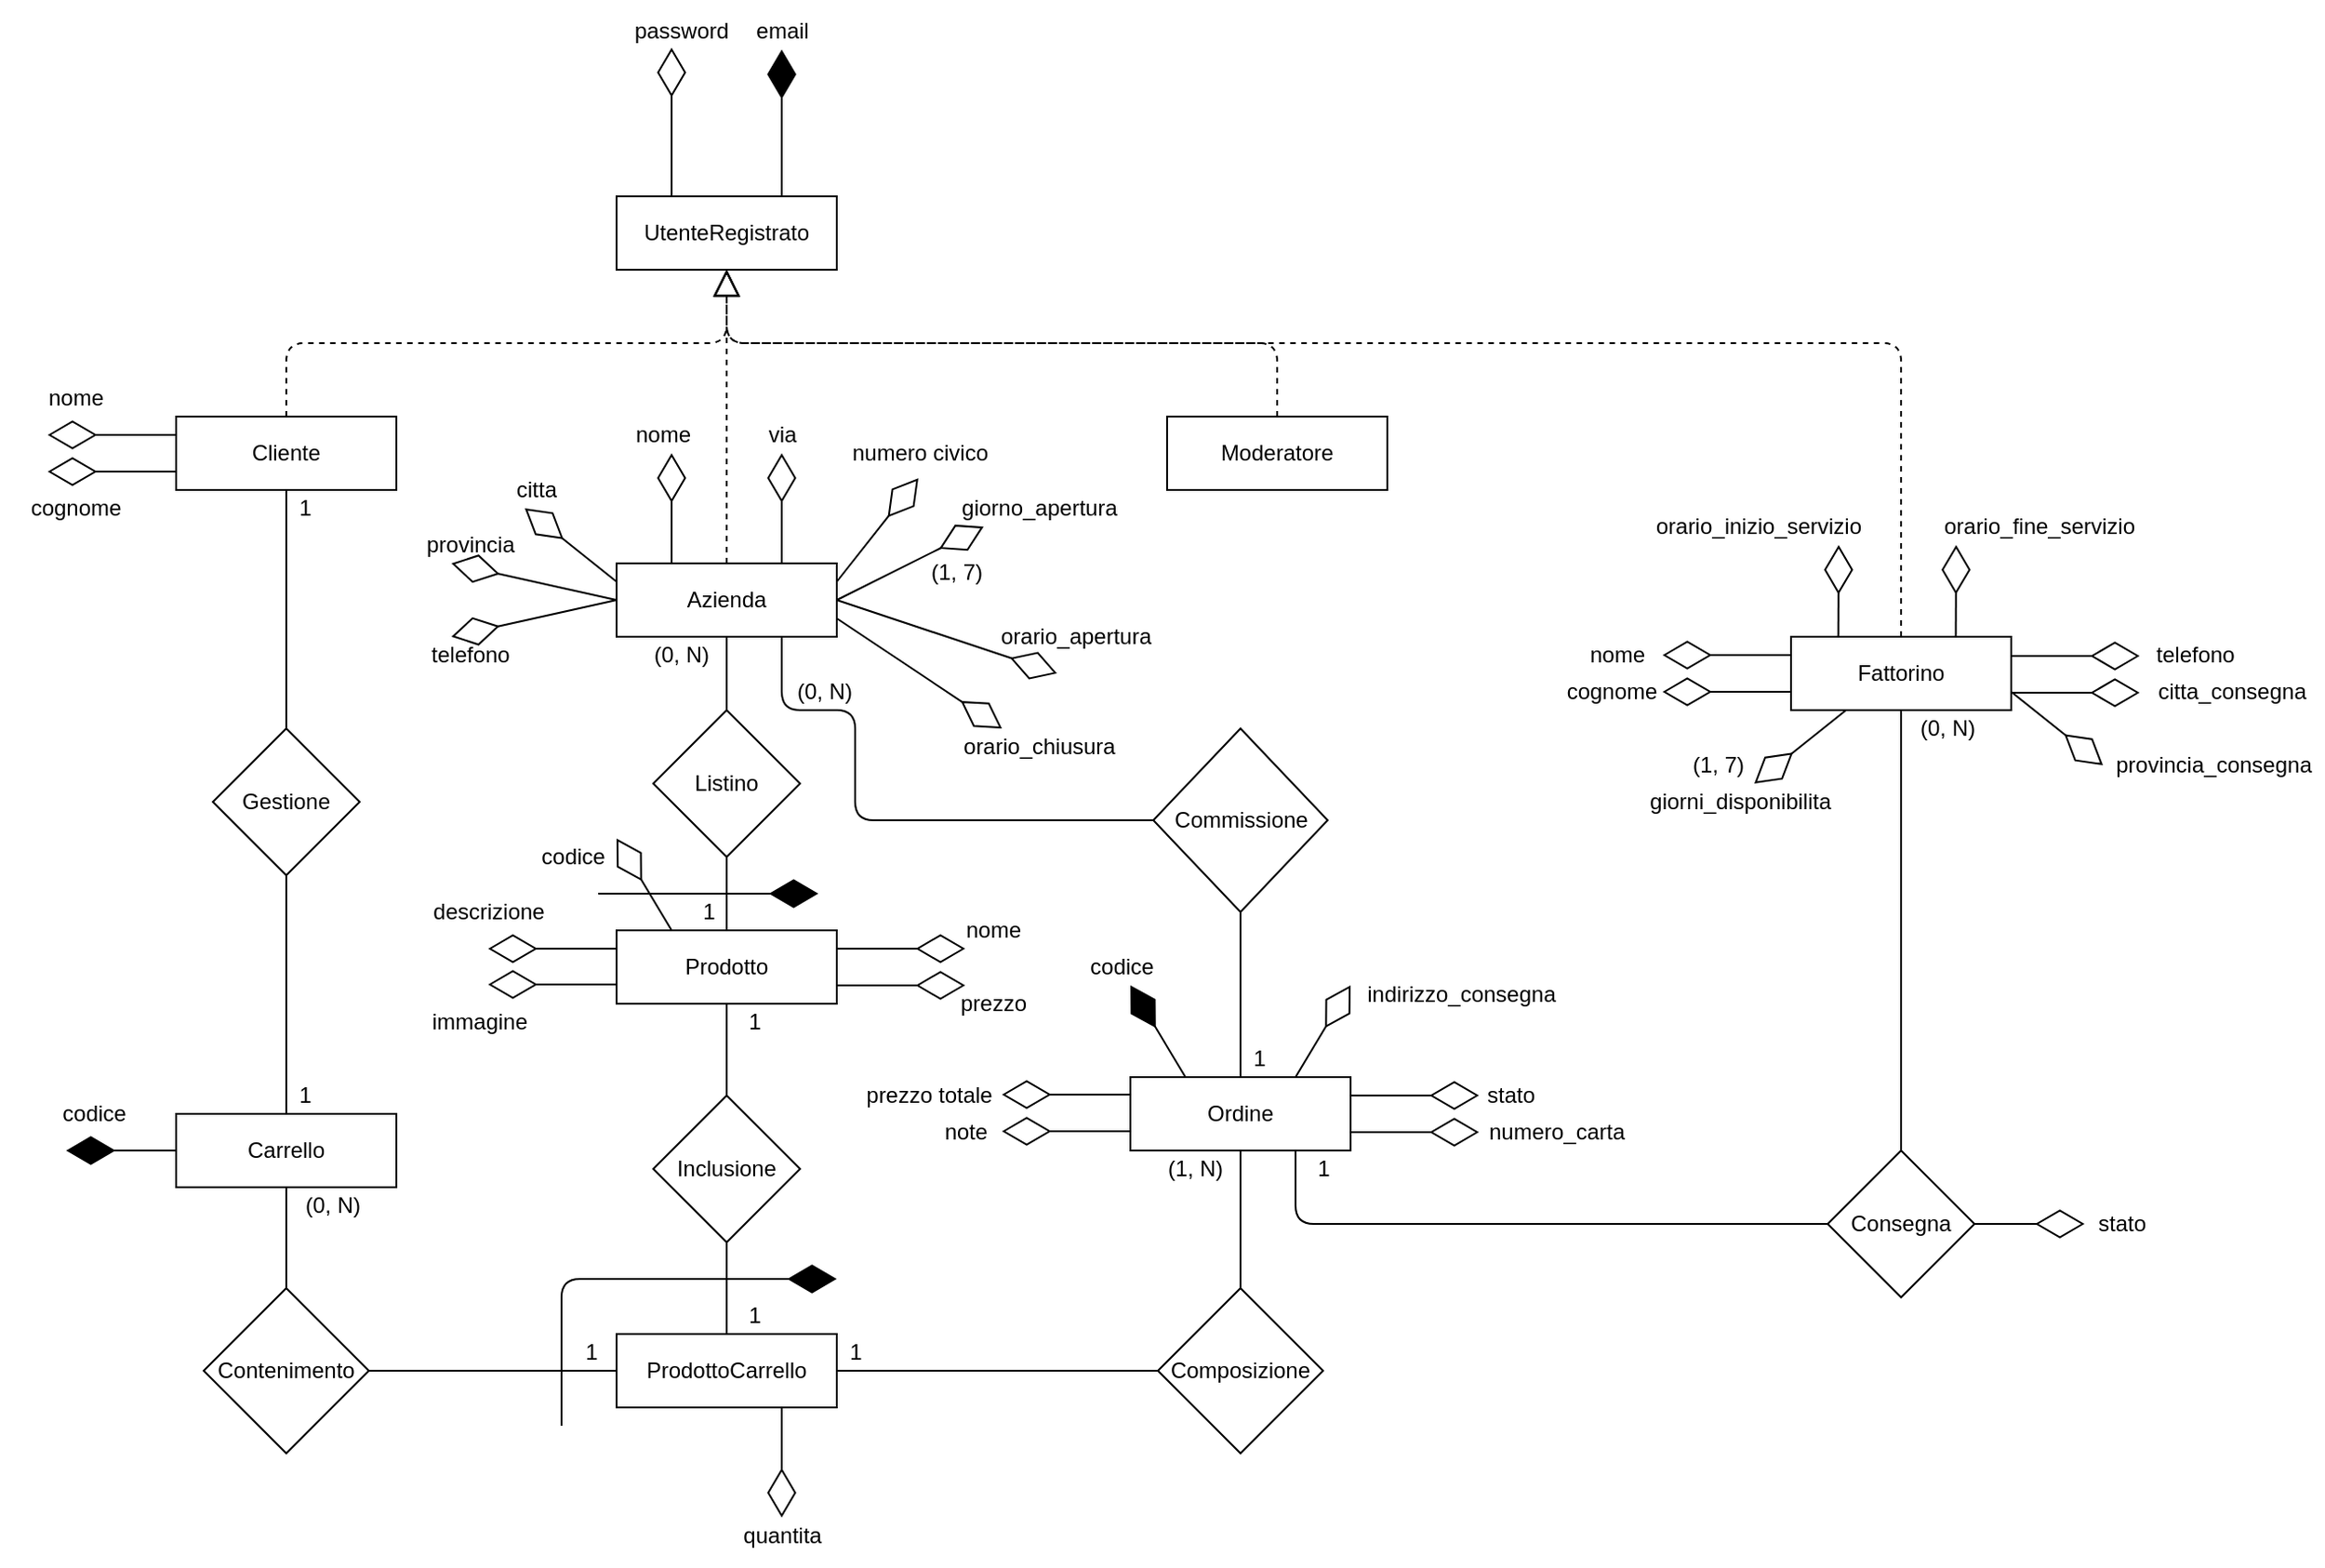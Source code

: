 <mxfile version="12.3.3" type="device" pages="1"><diagram id="l-gGCLEJbwSXrtf_H1-W" name="Pagina-1"><mxGraphModel dx="1939" dy="979" grid="1" gridSize="10" guides="1" tooltips="1" connect="1" arrows="1" fold="1" page="1" pageScale="1" pageWidth="827" pageHeight="1169" math="0" shadow="0"><root><mxCell id="0"/><mxCell id="1" parent="0"/><mxCell id="HPkbXfyL9ulODQ63uyDL-1" value="UtenteRegistrato" style="rounded=0;whiteSpace=wrap;html=1;" parent="1" vertex="1"><mxGeometry x="360" y="160" width="120" height="40" as="geometry"/></mxCell><mxCell id="HPkbXfyL9ulODQ63uyDL-3" value="Cliente" style="rounded=0;whiteSpace=wrap;html=1;" parent="1" vertex="1"><mxGeometry x="120" y="280" width="120" height="40" as="geometry"/></mxCell><mxCell id="HPkbXfyL9ulODQ63uyDL-4" value="Azienda" style="rounded=0;whiteSpace=wrap;html=1;" parent="1" vertex="1"><mxGeometry x="360" y="360" width="120" height="40" as="geometry"/></mxCell><mxCell id="HPkbXfyL9ulODQ63uyDL-5" value="Fattorino" style="rounded=0;whiteSpace=wrap;html=1;" parent="1" vertex="1"><mxGeometry x="1000" y="400" width="120" height="40" as="geometry"/></mxCell><mxCell id="HPkbXfyL9ulODQ63uyDL-6" value="Moderatore" style="rounded=0;whiteSpace=wrap;html=1;" parent="1" vertex="1"><mxGeometry x="660" y="280" width="120" height="40" as="geometry"/></mxCell><mxCell id="HPkbXfyL9ulODQ63uyDL-11" value="Gestione" style="rhombus;whiteSpace=wrap;html=1;" parent="1" vertex="1"><mxGeometry x="140" y="450" width="80" height="80" as="geometry"/></mxCell><mxCell id="HPkbXfyL9ulODQ63uyDL-12" value="Carrello" style="rounded=0;whiteSpace=wrap;html=1;" parent="1" vertex="1"><mxGeometry x="120" y="660" width="120" height="40" as="geometry"/></mxCell><mxCell id="HPkbXfyL9ulODQ63uyDL-13" value="" style="endArrow=none;html=1;entryX=0.5;entryY=1;entryDx=0;entryDy=0;exitX=0.5;exitY=0;exitDx=0;exitDy=0;" parent="1" source="HPkbXfyL9ulODQ63uyDL-11" target="HPkbXfyL9ulODQ63uyDL-3" edge="1"><mxGeometry width="50" height="50" relative="1" as="geometry"><mxPoint x="70" y="670" as="sourcePoint"/><mxPoint x="120" y="620" as="targetPoint"/></mxGeometry></mxCell><mxCell id="HPkbXfyL9ulODQ63uyDL-14" value="" style="endArrow=none;html=1;entryX=0.5;entryY=1;entryDx=0;entryDy=0;exitX=0.5;exitY=0;exitDx=0;exitDy=0;" parent="1" source="HPkbXfyL9ulODQ63uyDL-12" target="HPkbXfyL9ulODQ63uyDL-11" edge="1"><mxGeometry width="50" height="50" relative="1" as="geometry"><mxPoint x="190" y="650" as="sourcePoint"/><mxPoint x="190" y="610" as="targetPoint"/><Array as="points"><mxPoint x="180" y="660"/></Array></mxGeometry></mxCell><mxCell id="HPkbXfyL9ulODQ63uyDL-16" value="" style="endArrow=diamondThin;endFill=0;endSize=24;html=1;exitX=0.25;exitY=0;exitDx=0;exitDy=0;" parent="1" source="HPkbXfyL9ulODQ63uyDL-1" edge="1"><mxGeometry width="160" relative="1" as="geometry"><mxPoint x="60" y="520" as="sourcePoint"/><mxPoint x="390" y="79" as="targetPoint"/></mxGeometry></mxCell><mxCell id="HPkbXfyL9ulODQ63uyDL-17" value="" style="endArrow=diamondThin;endFill=1;endSize=24;html=1;exitX=0.75;exitY=0;exitDx=0;exitDy=0;" parent="1" source="HPkbXfyL9ulODQ63uyDL-1" edge="1"><mxGeometry width="160" relative="1" as="geometry"><mxPoint x="60" y="480" as="sourcePoint"/><mxPoint x="450" y="80" as="targetPoint"/></mxGeometry></mxCell><mxCell id="HPkbXfyL9ulODQ63uyDL-18" value="email" style="text;html=1;align=center;verticalAlign=middle;resizable=0;points=[];;autosize=1;" parent="1" vertex="1"><mxGeometry x="430" y="60" width="40" height="20" as="geometry"/></mxCell><mxCell id="HPkbXfyL9ulODQ63uyDL-19" value="password" style="text;html=1;align=center;verticalAlign=middle;resizable=0;points=[];;autosize=1;" parent="1" vertex="1"><mxGeometry x="360" y="60" width="70" height="20" as="geometry"/></mxCell><mxCell id="HPkbXfyL9ulODQ63uyDL-20" value="" style="endArrow=block;dashed=1;endFill=0;endSize=12;html=1;exitX=0.5;exitY=0;exitDx=0;exitDy=0;entryX=0.5;entryY=1;entryDx=0;entryDy=0;" parent="1" source="HPkbXfyL9ulODQ63uyDL-3" target="HPkbXfyL9ulODQ63uyDL-1" edge="1"><mxGeometry width="160" relative="1" as="geometry"><mxPoint x="380" y="350" as="sourcePoint"/><mxPoint x="540" y="350" as="targetPoint"/><Array as="points"><mxPoint x="180" y="240"/><mxPoint x="420" y="240"/></Array></mxGeometry></mxCell><mxCell id="HPkbXfyL9ulODQ63uyDL-22" value="" style="endArrow=diamondThin;endFill=0;endSize=24;html=1;exitX=0;exitY=0.25;exitDx=0;exitDy=0;" parent="1" source="HPkbXfyL9ulODQ63uyDL-3" edge="1"><mxGeometry width="160" relative="1" as="geometry"><mxPoint x="-20" y="370" as="sourcePoint"/><mxPoint x="50" y="290" as="targetPoint"/><Array as="points"/></mxGeometry></mxCell><mxCell id="HPkbXfyL9ulODQ63uyDL-23" value="" style="endArrow=diamondThin;endFill=0;endSize=24;html=1;exitX=0;exitY=0.25;exitDx=0;exitDy=0;" parent="1" edge="1"><mxGeometry width="160" relative="1" as="geometry"><mxPoint x="120" y="310" as="sourcePoint"/><mxPoint x="50" y="310" as="targetPoint"/><Array as="points"/></mxGeometry></mxCell><mxCell id="HPkbXfyL9ulODQ63uyDL-24" value="nome" style="text;html=1;align=center;verticalAlign=middle;resizable=0;points=[];;autosize=1;" parent="1" vertex="1"><mxGeometry x="40" y="260" width="50" height="20" as="geometry"/></mxCell><mxCell id="HPkbXfyL9ulODQ63uyDL-25" value="cognome" style="text;html=1;align=center;verticalAlign=middle;resizable=0;points=[];;autosize=1;" parent="1" vertex="1"><mxGeometry x="35" y="320" width="60" height="20" as="geometry"/></mxCell><mxCell id="HPkbXfyL9ulODQ63uyDL-26" value="1&lt;br&gt;" style="text;html=1;align=center;verticalAlign=middle;resizable=0;points=[];;autosize=1;" parent="1" vertex="1"><mxGeometry x="180" y="320" width="20" height="20" as="geometry"/></mxCell><mxCell id="HPkbXfyL9ulODQ63uyDL-27" value="1&lt;br&gt;" style="text;html=1;align=center;verticalAlign=middle;resizable=0;points=[];;autosize=1;" parent="1" vertex="1"><mxGeometry x="180" y="640" width="20" height="20" as="geometry"/></mxCell><mxCell id="HPkbXfyL9ulODQ63uyDL-28" value="" style="endArrow=block;dashed=1;endFill=0;endSize=12;html=1;exitX=0.5;exitY=0;exitDx=0;exitDy=0;" parent="1" source="HPkbXfyL9ulODQ63uyDL-4" edge="1"><mxGeometry width="160" relative="1" as="geometry"><mxPoint x="360" y="310" as="sourcePoint"/><mxPoint x="420" y="200" as="targetPoint"/></mxGeometry></mxCell><mxCell id="HPkbXfyL9ulODQ63uyDL-29" value="" style="endArrow=block;dashed=1;endFill=0;endSize=12;html=1;exitX=0.5;exitY=0;exitDx=0;exitDy=0;entryX=0.5;entryY=1;entryDx=0;entryDy=0;" parent="1" source="HPkbXfyL9ulODQ63uyDL-6" target="HPkbXfyL9ulODQ63uyDL-1" edge="1"><mxGeometry width="160" relative="1" as="geometry"><mxPoint x="480" y="250" as="sourcePoint"/><mxPoint x="640" y="250" as="targetPoint"/><Array as="points"><mxPoint x="720" y="240"/><mxPoint x="420" y="240"/></Array></mxGeometry></mxCell><mxCell id="HPkbXfyL9ulODQ63uyDL-31" value="" style="endArrow=diamondThin;endFill=0;endSize=24;html=1;exitX=0.25;exitY=0;exitDx=0;exitDy=0;" parent="1" source="HPkbXfyL9ulODQ63uyDL-4" edge="1"><mxGeometry width="160" relative="1" as="geometry"><mxPoint x="120" y="560" as="sourcePoint"/><mxPoint x="390" y="300" as="targetPoint"/></mxGeometry></mxCell><mxCell id="HPkbXfyL9ulODQ63uyDL-32" value="nome" style="text;html=1;align=center;verticalAlign=middle;resizable=0;points=[];;autosize=1;" parent="1" vertex="1"><mxGeometry x="360" y="280" width="50" height="20" as="geometry"/></mxCell><mxCell id="HPkbXfyL9ulODQ63uyDL-33" value="" style="endArrow=diamondThin;endFill=0;endSize=24;html=1;exitX=0.75;exitY=0;exitDx=0;exitDy=0;" parent="1" source="HPkbXfyL9ulODQ63uyDL-4" edge="1"><mxGeometry width="160" relative="1" as="geometry"><mxPoint x="460" y="460" as="sourcePoint"/><mxPoint x="450" y="300" as="targetPoint"/></mxGeometry></mxCell><mxCell id="HPkbXfyL9ulODQ63uyDL-34" value="via" style="text;html=1;align=center;verticalAlign=middle;resizable=0;points=[];;autosize=1;" parent="1" vertex="1"><mxGeometry x="435" y="280" width="30" height="20" as="geometry"/></mxCell><mxCell id="HPkbXfyL9ulODQ63uyDL-35" value="" style="endArrow=diamondThin;endFill=0;endSize=24;html=1;exitX=1;exitY=0.25;exitDx=0;exitDy=0;entryX=0.494;entryY=1.183;entryDx=0;entryDy=0;entryPerimeter=0;" parent="1" source="HPkbXfyL9ulODQ63uyDL-4" target="HPkbXfyL9ulODQ63uyDL-36" edge="1"><mxGeometry width="160" relative="1" as="geometry"><mxPoint x="480" y="390" as="sourcePoint"/><mxPoint x="540" y="330" as="targetPoint"/></mxGeometry></mxCell><mxCell id="HPkbXfyL9ulODQ63uyDL-36" value="numero civico" style="text;html=1;align=center;verticalAlign=middle;resizable=0;points=[];;autosize=1;" parent="1" vertex="1"><mxGeometry x="480" y="290" width="90" height="20" as="geometry"/></mxCell><mxCell id="HPkbXfyL9ulODQ63uyDL-37" value="" style="endArrow=diamondThin;endFill=0;endSize=24;html=1;exitX=0;exitY=0.25;exitDx=0;exitDy=0;" parent="1" source="HPkbXfyL9ulODQ63uyDL-4" edge="1"><mxGeometry width="160" relative="1" as="geometry"><mxPoint x="60" y="640" as="sourcePoint"/><mxPoint x="310" y="330" as="targetPoint"/></mxGeometry></mxCell><mxCell id="HPkbXfyL9ulODQ63uyDL-38" value="citta" style="text;html=1;align=center;verticalAlign=middle;resizable=0;points=[];;autosize=1;" parent="1" vertex="1"><mxGeometry x="296" y="310" width="40" height="20" as="geometry"/></mxCell><mxCell id="HPkbXfyL9ulODQ63uyDL-39" value="" style="endArrow=diamondThin;endFill=0;endSize=24;html=1;exitX=0;exitY=0.5;exitDx=0;exitDy=0;" parent="1" source="HPkbXfyL9ulODQ63uyDL-4" edge="1"><mxGeometry width="160" relative="1" as="geometry"><mxPoint x="280" y="380" as="sourcePoint"/><mxPoint x="270" y="360" as="targetPoint"/></mxGeometry></mxCell><mxCell id="HPkbXfyL9ulODQ63uyDL-40" value="provincia" style="text;html=1;align=center;verticalAlign=middle;resizable=0;points=[];;autosize=1;" parent="1" vertex="1"><mxGeometry x="250" y="340" width="60" height="20" as="geometry"/></mxCell><mxCell id="HPkbXfyL9ulODQ63uyDL-41" value="" style="endArrow=diamondThin;endFill=0;endSize=24;html=1;exitX=0;exitY=0.5;exitDx=0;exitDy=0;" parent="1" source="HPkbXfyL9ulODQ63uyDL-4" edge="1"><mxGeometry width="160" relative="1" as="geometry"><mxPoint x="310" y="490" as="sourcePoint"/><mxPoint x="270" y="400" as="targetPoint"/></mxGeometry></mxCell><mxCell id="HPkbXfyL9ulODQ63uyDL-42" value="telefono" style="text;html=1;align=center;verticalAlign=middle;resizable=0;points=[];;autosize=1;" parent="1" vertex="1"><mxGeometry x="250" y="400" width="60" height="20" as="geometry"/></mxCell><mxCell id="HPkbXfyL9ulODQ63uyDL-43" value="" style="endArrow=diamondThin;endFill=0;endSize=24;html=1;" parent="1" edge="1"><mxGeometry width="160" relative="1" as="geometry"><mxPoint x="480" y="380" as="sourcePoint"/><mxPoint x="560" y="340" as="targetPoint"/></mxGeometry></mxCell><mxCell id="HPkbXfyL9ulODQ63uyDL-44" value="giorno_apertura" style="text;html=1;align=center;verticalAlign=middle;resizable=0;points=[];;autosize=1;" parent="1" vertex="1"><mxGeometry x="540" y="320" width="100" height="20" as="geometry"/></mxCell><mxCell id="HPkbXfyL9ulODQ63uyDL-45" value="(1, 7)&lt;br&gt;" style="text;html=1;align=center;verticalAlign=middle;resizable=0;points=[];;autosize=1;" parent="1" vertex="1"><mxGeometry x="525" y="355" width="40" height="20" as="geometry"/></mxCell><mxCell id="HPkbXfyL9ulODQ63uyDL-46" value="" style="endArrow=diamondThin;endFill=0;endSize=24;html=1;exitX=1;exitY=0.5;exitDx=0;exitDy=0;" parent="1" source="HPkbXfyL9ulODQ63uyDL-4" edge="1"><mxGeometry width="160" relative="1" as="geometry"><mxPoint x="480" y="430" as="sourcePoint"/><mxPoint x="600" y="420" as="targetPoint"/></mxGeometry></mxCell><mxCell id="HPkbXfyL9ulODQ63uyDL-47" value="orario_apertura&lt;br&gt;" style="text;html=1;align=center;verticalAlign=middle;resizable=0;points=[];;autosize=1;" parent="1" vertex="1"><mxGeometry x="560" y="390" width="100" height="20" as="geometry"/></mxCell><mxCell id="HPkbXfyL9ulODQ63uyDL-48" value="" style="endArrow=diamondThin;endFill=0;endSize=24;html=1;exitX=1;exitY=0.75;exitDx=0;exitDy=0;" parent="1" source="HPkbXfyL9ulODQ63uyDL-4" edge="1"><mxGeometry width="160" relative="1" as="geometry"><mxPoint x="450" y="530" as="sourcePoint"/><mxPoint x="570" y="450" as="targetPoint"/></mxGeometry></mxCell><mxCell id="HPkbXfyL9ulODQ63uyDL-49" value="orario_chiusura" style="text;html=1;align=center;verticalAlign=middle;resizable=0;points=[];;autosize=1;" parent="1" vertex="1"><mxGeometry x="540" y="450" width="100" height="20" as="geometry"/></mxCell><mxCell id="HPkbXfyL9ulODQ63uyDL-50" value="Prodotto" style="rounded=0;whiteSpace=wrap;html=1;" parent="1" vertex="1"><mxGeometry x="360" y="560" width="120" height="40" as="geometry"/></mxCell><mxCell id="HPkbXfyL9ulODQ63uyDL-51" value="Ordine" style="rounded=0;whiteSpace=wrap;html=1;" parent="1" vertex="1"><mxGeometry x="640" y="640" width="120" height="40" as="geometry"/></mxCell><mxCell id="HPkbXfyL9ulODQ63uyDL-52" value="Listino" style="rhombus;whiteSpace=wrap;html=1;" parent="1" vertex="1"><mxGeometry x="380" y="440" width="80" height="80" as="geometry"/></mxCell><mxCell id="HPkbXfyL9ulODQ63uyDL-53" value="" style="endArrow=none;html=1;entryX=0.5;entryY=1;entryDx=0;entryDy=0;exitX=0.5;exitY=0;exitDx=0;exitDy=0;" parent="1" source="HPkbXfyL9ulODQ63uyDL-52" target="HPkbXfyL9ulODQ63uyDL-4" edge="1"><mxGeometry width="50" height="50" relative="1" as="geometry"><mxPoint x="300" y="520" as="sourcePoint"/><mxPoint x="350" y="470" as="targetPoint"/></mxGeometry></mxCell><mxCell id="HPkbXfyL9ulODQ63uyDL-54" value="" style="endArrow=none;html=1;entryX=0.5;entryY=1;entryDx=0;entryDy=0;exitX=0.5;exitY=0;exitDx=0;exitDy=0;" parent="1" edge="1"><mxGeometry width="50" height="50" relative="1" as="geometry"><mxPoint x="420" y="560" as="sourcePoint"/><mxPoint x="420" y="520" as="targetPoint"/></mxGeometry></mxCell><mxCell id="HPkbXfyL9ulODQ63uyDL-56" value="codice&lt;br&gt;" style="text;html=1;align=center;verticalAlign=middle;resizable=0;points=[];;autosize=1;" parent="1" vertex="1"><mxGeometry x="311" y="510" width="50" height="20" as="geometry"/></mxCell><mxCell id="HPkbXfyL9ulODQ63uyDL-57" value="1&lt;br&gt;" style="text;html=1;align=center;verticalAlign=middle;resizable=0;points=[];;autosize=1;" parent="1" vertex="1"><mxGeometry x="400" y="540" width="20" height="20" as="geometry"/></mxCell><mxCell id="HPkbXfyL9ulODQ63uyDL-58" value="(0, N)" style="text;html=1;align=center;verticalAlign=middle;resizable=0;points=[];;autosize=1;" parent="1" vertex="1"><mxGeometry x="370" y="400" width="50" height="20" as="geometry"/></mxCell><mxCell id="HPkbXfyL9ulODQ63uyDL-59" value="" style="endArrow=diamondThin;endFill=0;endSize=24;html=1;exitX=0;exitY=0.25;exitDx=0;exitDy=0;" parent="1" edge="1"><mxGeometry width="160" relative="1" as="geometry"><mxPoint x="360" y="570" as="sourcePoint"/><mxPoint x="290" y="570" as="targetPoint"/><Array as="points"/></mxGeometry></mxCell><mxCell id="HPkbXfyL9ulODQ63uyDL-60" value="" style="endArrow=diamondThin;endFill=0;endSize=24;html=1;exitX=0;exitY=0.25;exitDx=0;exitDy=0;" parent="1" edge="1"><mxGeometry width="160" relative="1" as="geometry"><mxPoint x="360" y="589.5" as="sourcePoint"/><mxPoint x="290" y="589.5" as="targetPoint"/><Array as="points"/></mxGeometry></mxCell><mxCell id="HPkbXfyL9ulODQ63uyDL-61" value="" style="endArrow=diamondThin;endFill=0;endSize=24;html=1;exitX=1;exitY=0.25;exitDx=0;exitDy=0;" parent="1" source="HPkbXfyL9ulODQ63uyDL-50" edge="1"><mxGeometry width="160" relative="1" as="geometry"><mxPoint x="525" y="650" as="sourcePoint"/><mxPoint x="550" y="570" as="targetPoint"/><Array as="points"/></mxGeometry></mxCell><mxCell id="HPkbXfyL9ulODQ63uyDL-62" value="" style="endArrow=diamondThin;endFill=0;endSize=24;html=1;exitX=1;exitY=0.25;exitDx=0;exitDy=0;" parent="1" edge="1"><mxGeometry width="160" relative="1" as="geometry"><mxPoint x="480" y="590" as="sourcePoint"/><mxPoint x="550" y="590" as="targetPoint"/><Array as="points"/></mxGeometry></mxCell><mxCell id="HPkbXfyL9ulODQ63uyDL-63" value="nome" style="text;html=1;align=center;verticalAlign=middle;resizable=0;points=[];;autosize=1;" parent="1" vertex="1"><mxGeometry x="540" y="550" width="50" height="20" as="geometry"/></mxCell><mxCell id="HPkbXfyL9ulODQ63uyDL-64" value="prezzo" style="text;html=1;align=center;verticalAlign=middle;resizable=0;points=[];;autosize=1;" parent="1" vertex="1"><mxGeometry x="540" y="590" width="50" height="20" as="geometry"/></mxCell><mxCell id="HPkbXfyL9ulODQ63uyDL-65" value="descrizione" style="text;html=1;align=center;verticalAlign=middle;resizable=0;points=[];;autosize=1;" parent="1" vertex="1"><mxGeometry x="250" y="540" width="80" height="20" as="geometry"/></mxCell><mxCell id="HPkbXfyL9ulODQ63uyDL-66" value="immagine" style="text;html=1;align=center;verticalAlign=middle;resizable=0;points=[];;autosize=1;" parent="1" vertex="1"><mxGeometry x="250" y="600" width="70" height="20" as="geometry"/></mxCell><mxCell id="HPkbXfyL9ulODQ63uyDL-67" value="" style="endArrow=diamondThin;endFill=1;endSize=24;html=1;exitX=0;exitY=0.5;exitDx=0;exitDy=0;" parent="1" source="HPkbXfyL9ulODQ63uyDL-12" edge="1"><mxGeometry width="160" relative="1" as="geometry"><mxPoint x="110" y="640" as="sourcePoint"/><mxPoint x="60" y="680" as="targetPoint"/><Array as="points"/></mxGeometry></mxCell><mxCell id="HPkbXfyL9ulODQ63uyDL-68" value="codice" style="text;html=1;align=center;verticalAlign=middle;resizable=0;points=[];;autosize=1;" parent="1" vertex="1"><mxGeometry x="50" y="650" width="50" height="20" as="geometry"/></mxCell><mxCell id="HPkbXfyL9ulODQ63uyDL-73" value="ProdottoCarrello" style="rounded=0;whiteSpace=wrap;html=1;" parent="1" vertex="1"><mxGeometry x="360" y="780" width="120" height="40" as="geometry"/></mxCell><mxCell id="HPkbXfyL9ulODQ63uyDL-74" value="Inclusione" style="rhombus;whiteSpace=wrap;html=1;" parent="1" vertex="1"><mxGeometry x="380" y="650" width="80" height="80" as="geometry"/></mxCell><mxCell id="HPkbXfyL9ulODQ63uyDL-75" value="" style="endArrow=none;html=1;entryX=0.5;entryY=1;entryDx=0;entryDy=0;exitX=0.5;exitY=0;exitDx=0;exitDy=0;" parent="1" source="HPkbXfyL9ulODQ63uyDL-73" target="HPkbXfyL9ulODQ63uyDL-74" edge="1"><mxGeometry width="50" height="50" relative="1" as="geometry"><mxPoint x="510" y="720" as="sourcePoint"/><mxPoint x="560" y="670" as="targetPoint"/></mxGeometry></mxCell><mxCell id="HPkbXfyL9ulODQ63uyDL-76" value="" style="endArrow=none;html=1;entryX=0.5;entryY=1;entryDx=0;entryDy=0;exitX=0.5;exitY=0;exitDx=0;exitDy=0;" parent="1" source="HPkbXfyL9ulODQ63uyDL-74" target="HPkbXfyL9ulODQ63uyDL-50" edge="1"><mxGeometry width="50" height="50" relative="1" as="geometry"><mxPoint x="430" y="730" as="sourcePoint"/><mxPoint x="430" y="710" as="targetPoint"/></mxGeometry></mxCell><mxCell id="HPkbXfyL9ulODQ63uyDL-79" value="Contenimento" style="rhombus;whiteSpace=wrap;html=1;" parent="1" vertex="1"><mxGeometry x="135" y="755" width="90" height="90" as="geometry"/></mxCell><mxCell id="0rmj-CTGRLrVvoSivh8t-1" value="1" style="text;html=1;align=center;verticalAlign=middle;resizable=0;points=[];;autosize=1;" vertex="1" parent="1"><mxGeometry x="425" y="600" width="20" height="20" as="geometry"/></mxCell><mxCell id="0rmj-CTGRLrVvoSivh8t-2" value="1" style="text;html=1;align=center;verticalAlign=middle;resizable=0;points=[];;autosize=1;" vertex="1" parent="1"><mxGeometry x="425" y="760" width="20" height="20" as="geometry"/></mxCell><mxCell id="0rmj-CTGRLrVvoSivh8t-3" value="" style="endArrow=none;html=1;exitX=0.5;exitY=0;exitDx=0;exitDy=0;entryX=0.5;entryY=1;entryDx=0;entryDy=0;" edge="1" parent="1" source="HPkbXfyL9ulODQ63uyDL-79" target="HPkbXfyL9ulODQ63uyDL-12"><mxGeometry width="50" height="50" relative="1" as="geometry"><mxPoint x="220" y="780" as="sourcePoint"/><mxPoint x="270" y="730" as="targetPoint"/></mxGeometry></mxCell><mxCell id="0rmj-CTGRLrVvoSivh8t-4" value="" style="endArrow=none;html=1;exitX=1;exitY=0.5;exitDx=0;exitDy=0;entryX=0;entryY=0.5;entryDx=0;entryDy=0;" edge="1" parent="1" source="HPkbXfyL9ulODQ63uyDL-79" target="HPkbXfyL9ulODQ63uyDL-73"><mxGeometry width="50" height="50" relative="1" as="geometry"><mxPoint x="260" y="860" as="sourcePoint"/><mxPoint x="310" y="810" as="targetPoint"/></mxGeometry></mxCell><mxCell id="0rmj-CTGRLrVvoSivh8t-6" value="(0, N)&lt;br&gt;" style="text;html=1;align=center;verticalAlign=middle;resizable=0;points=[];;autosize=1;" vertex="1" parent="1"><mxGeometry x="180" y="700" width="50" height="20" as="geometry"/></mxCell><mxCell id="0rmj-CTGRLrVvoSivh8t-7" value="1" style="text;html=1;align=center;verticalAlign=middle;resizable=0;points=[];;autosize=1;" vertex="1" parent="1"><mxGeometry x="336" y="780" width="20" height="20" as="geometry"/></mxCell><mxCell id="0rmj-CTGRLrVvoSivh8t-8" value="Commissione" style="rhombus;whiteSpace=wrap;html=1;" vertex="1" parent="1"><mxGeometry x="652.5" y="450" width="95" height="100" as="geometry"/></mxCell><mxCell id="0rmj-CTGRLrVvoSivh8t-9" value="" style="endArrow=none;html=1;entryX=0.5;entryY=1;entryDx=0;entryDy=0;exitX=0.5;exitY=0;exitDx=0;exitDy=0;" edge="1" parent="1" source="HPkbXfyL9ulODQ63uyDL-51" target="0rmj-CTGRLrVvoSivh8t-8"><mxGeometry width="50" height="50" relative="1" as="geometry"><mxPoint x="640" y="660" as="sourcePoint"/><mxPoint x="690" y="610" as="targetPoint"/></mxGeometry></mxCell><mxCell id="0rmj-CTGRLrVvoSivh8t-10" value="" style="endArrow=none;html=1;exitX=0;exitY=0.5;exitDx=0;exitDy=0;entryX=0.75;entryY=1;entryDx=0;entryDy=0;" edge="1" parent="1" source="0rmj-CTGRLrVvoSivh8t-8" target="HPkbXfyL9ulODQ63uyDL-4"><mxGeometry width="50" height="50" relative="1" as="geometry"><mxPoint x="470" y="530" as="sourcePoint"/><mxPoint x="500" y="450" as="targetPoint"/><Array as="points"><mxPoint x="600" y="500"/><mxPoint x="490" y="500"/><mxPoint x="490" y="440"/><mxPoint x="450" y="440"/></Array></mxGeometry></mxCell><mxCell id="0rmj-CTGRLrVvoSivh8t-11" value="(0, N)&lt;br&gt;" style="text;html=1;align=center;verticalAlign=middle;resizable=0;points=[];;labelBackgroundColor=#ffffff;" vertex="1" connectable="0" parent="0rmj-CTGRLrVvoSivh8t-10"><mxGeometry x="0.724" y="1" relative="1" as="geometry"><mxPoint x="21.5" y="-11" as="offset"/></mxGeometry></mxCell><mxCell id="0rmj-CTGRLrVvoSivh8t-13" value="1" style="text;html=1;align=center;verticalAlign=middle;resizable=0;points=[];;autosize=1;" vertex="1" parent="1"><mxGeometry x="700" y="620" width="20" height="20" as="geometry"/></mxCell><mxCell id="0rmj-CTGRLrVvoSivh8t-14" value="Composizione" style="rhombus;whiteSpace=wrap;html=1;" vertex="1" parent="1"><mxGeometry x="655" y="755" width="90" height="90" as="geometry"/></mxCell><mxCell id="0rmj-CTGRLrVvoSivh8t-15" value="" style="endArrow=none;html=1;exitX=1;exitY=0.5;exitDx=0;exitDy=0;entryX=0;entryY=0.5;entryDx=0;entryDy=0;" edge="1" parent="1" source="HPkbXfyL9ulODQ63uyDL-73" target="0rmj-CTGRLrVvoSivh8t-14"><mxGeometry width="50" height="50" relative="1" as="geometry"><mxPoint x="500" y="830" as="sourcePoint"/><mxPoint x="550" y="780" as="targetPoint"/></mxGeometry></mxCell><mxCell id="0rmj-CTGRLrVvoSivh8t-16" value="" style="endArrow=none;html=1;entryX=0.5;entryY=1;entryDx=0;entryDy=0;exitX=0.5;exitY=0;exitDx=0;exitDy=0;" edge="1" parent="1" source="0rmj-CTGRLrVvoSivh8t-14" target="HPkbXfyL9ulODQ63uyDL-51"><mxGeometry width="50" height="50" relative="1" as="geometry"><mxPoint x="510" y="840" as="sourcePoint"/><mxPoint x="560" y="790" as="targetPoint"/></mxGeometry></mxCell><mxCell id="0rmj-CTGRLrVvoSivh8t-17" value="(1, N)&lt;br&gt;" style="text;html=1;align=center;verticalAlign=middle;resizable=0;points=[];;autosize=1;" vertex="1" parent="1"><mxGeometry x="650" y="680" width="50" height="20" as="geometry"/></mxCell><mxCell id="0rmj-CTGRLrVvoSivh8t-18" value="1" style="text;html=1;align=center;verticalAlign=middle;resizable=0;points=[];;autosize=1;" vertex="1" parent="1"><mxGeometry x="480" y="780" width="20" height="20" as="geometry"/></mxCell><mxCell id="0rmj-CTGRLrVvoSivh8t-19" value="" style="endArrow=diamondThin;endFill=1;endSize=24;html=1;" edge="1" parent="1"><mxGeometry width="160" relative="1" as="geometry"><mxPoint x="350" y="540" as="sourcePoint"/><mxPoint x="470" y="540" as="targetPoint"/></mxGeometry></mxCell><mxCell id="0rmj-CTGRLrVvoSivh8t-20" value="" style="endArrow=diamondThin;endFill=0;endSize=24;html=1;exitX=0.25;exitY=0;exitDx=0;exitDy=0;" edge="1" parent="1" source="HPkbXfyL9ulODQ63uyDL-50"><mxGeometry width="160" relative="1" as="geometry"><mxPoint x="360" y="470" as="sourcePoint"/><mxPoint x="360" y="510" as="targetPoint"/><Array as="points"/></mxGeometry></mxCell><mxCell id="0rmj-CTGRLrVvoSivh8t-21" value="" style="endArrow=diamondThin;endFill=0;endSize=24;html=1;exitX=0.75;exitY=1;exitDx=0;exitDy=0;" edge="1" parent="1" source="HPkbXfyL9ulODQ63uyDL-73"><mxGeometry width="160" relative="1" as="geometry"><mxPoint x="350" y="920" as="sourcePoint"/><mxPoint x="450" y="880" as="targetPoint"/></mxGeometry></mxCell><mxCell id="0rmj-CTGRLrVvoSivh8t-22" value="" style="endArrow=diamondThin;endFill=1;endSize=24;html=1;" edge="1" parent="1"><mxGeometry width="160" relative="1" as="geometry"><mxPoint x="330" y="830" as="sourcePoint"/><mxPoint x="480" y="750" as="targetPoint"/><Array as="points"><mxPoint x="330" y="750"/></Array></mxGeometry></mxCell><mxCell id="0rmj-CTGRLrVvoSivh8t-23" value="quantita" style="text;html=1;align=center;verticalAlign=middle;resizable=0;points=[];;autosize=1;" vertex="1" parent="1"><mxGeometry x="420" y="880" width="60" height="20" as="geometry"/></mxCell><mxCell id="0rmj-CTGRLrVvoSivh8t-24" value="" style="endArrow=diamondThin;endFill=0;endSize=24;html=1;exitX=0;exitY=0.25;exitDx=0;exitDy=0;" edge="1" parent="1"><mxGeometry width="160" relative="1" as="geometry"><mxPoint x="640" y="649.5" as="sourcePoint"/><mxPoint x="570" y="649.5" as="targetPoint"/><Array as="points"/></mxGeometry></mxCell><mxCell id="0rmj-CTGRLrVvoSivh8t-26" value="prezzo totale" style="text;html=1;align=center;verticalAlign=middle;resizable=0;points=[];;labelBackgroundColor=#ffffff;" vertex="1" connectable="0" parent="0rmj-CTGRLrVvoSivh8t-24"><mxGeometry x="0.657" y="2" relative="1" as="geometry"><mxPoint x="-52.5" y="-1.5" as="offset"/></mxGeometry></mxCell><mxCell id="0rmj-CTGRLrVvoSivh8t-25" value="" style="endArrow=diamondThin;endFill=0;endSize=24;html=1;exitX=0;exitY=0.25;exitDx=0;exitDy=0;" edge="1" parent="1"><mxGeometry width="160" relative="1" as="geometry"><mxPoint x="640" y="669.5" as="sourcePoint"/><mxPoint x="570" y="669.5" as="targetPoint"/><Array as="points"/></mxGeometry></mxCell><mxCell id="0rmj-CTGRLrVvoSivh8t-27" value="note" style="text;html=1;align=center;verticalAlign=middle;resizable=0;points=[];;autosize=1;" vertex="1" parent="1"><mxGeometry x="530" y="660" width="40" height="20" as="geometry"/></mxCell><mxCell id="0rmj-CTGRLrVvoSivh8t-28" value="" style="endArrow=diamondThin;endFill=0;endSize=24;html=1;exitX=1;exitY=0.25;exitDx=0;exitDy=0;" edge="1" parent="1"><mxGeometry width="160" relative="1" as="geometry"><mxPoint x="760" y="650" as="sourcePoint"/><mxPoint x="830" y="650" as="targetPoint"/><Array as="points"/></mxGeometry></mxCell><mxCell id="0rmj-CTGRLrVvoSivh8t-29" value="stato&lt;br&gt;" style="text;html=1;align=center;verticalAlign=middle;resizable=0;points=[];;autosize=1;" vertex="1" parent="1"><mxGeometry x="826.5" y="640" width="40" height="20" as="geometry"/></mxCell><mxCell id="0rmj-CTGRLrVvoSivh8t-30" value="" style="endArrow=diamondThin;endFill=0;endSize=24;html=1;exitX=1;exitY=0.25;exitDx=0;exitDy=0;" edge="1" parent="1"><mxGeometry width="160" relative="1" as="geometry"><mxPoint x="760" y="670" as="sourcePoint"/><mxPoint x="830" y="670" as="targetPoint"/><Array as="points"/></mxGeometry></mxCell><mxCell id="0rmj-CTGRLrVvoSivh8t-31" value="numero_carta" style="text;html=1;align=center;verticalAlign=middle;resizable=0;points=[];;autosize=1;" vertex="1" parent="1"><mxGeometry x="826.5" y="660" width="90" height="20" as="geometry"/></mxCell><mxCell id="0rmj-CTGRLrVvoSivh8t-32" value="" style="endArrow=diamondThin;endFill=0;endSize=24;html=1;exitX=0.75;exitY=0;exitDx=0;exitDy=0;" edge="1" parent="1" source="HPkbXfyL9ulODQ63uyDL-51"><mxGeometry width="160" relative="1" as="geometry"><mxPoint x="770" y="625" as="sourcePoint"/><mxPoint x="760" y="590" as="targetPoint"/><Array as="points"/></mxGeometry></mxCell><mxCell id="0rmj-CTGRLrVvoSivh8t-33" value="indirizzo_consegna" style="text;html=1;align=center;verticalAlign=middle;resizable=0;points=[];;autosize=1;" vertex="1" parent="1"><mxGeometry x="760" y="584.5" width="120" height="20" as="geometry"/></mxCell><mxCell id="0rmj-CTGRLrVvoSivh8t-36" value="" style="endArrow=diamondThin;endFill=1;endSize=24;html=1;exitX=0.25;exitY=0;exitDx=0;exitDy=0;" edge="1" parent="1" source="HPkbXfyL9ulODQ63uyDL-51"><mxGeometry width="160" relative="1" as="geometry"><mxPoint x="830" y="700" as="sourcePoint"/><mxPoint x="640" y="590" as="targetPoint"/></mxGeometry></mxCell><mxCell id="0rmj-CTGRLrVvoSivh8t-37" value="codice" style="text;html=1;align=center;verticalAlign=middle;resizable=0;points=[];;autosize=1;" vertex="1" parent="1"><mxGeometry x="610" y="570" width="50" height="20" as="geometry"/></mxCell><mxCell id="0rmj-CTGRLrVvoSivh8t-40" value="" style="endArrow=block;dashed=1;endFill=0;endSize=12;html=1;exitX=0.5;exitY=0;exitDx=0;exitDy=0;" edge="1" parent="1" source="HPkbXfyL9ulODQ63uyDL-5"><mxGeometry width="160" relative="1" as="geometry"><mxPoint x="580" y="180" as="sourcePoint"/><mxPoint x="420" y="200" as="targetPoint"/><Array as="points"><mxPoint x="1060" y="240"/><mxPoint x="420" y="240"/></Array></mxGeometry></mxCell><mxCell id="0rmj-CTGRLrVvoSivh8t-41" value="Consegna" style="rhombus;whiteSpace=wrap;html=1;" vertex="1" parent="1"><mxGeometry x="1020" y="680" width="80" height="80" as="geometry"/></mxCell><mxCell id="0rmj-CTGRLrVvoSivh8t-42" value="" style="endArrow=none;html=1;exitX=0.75;exitY=1;exitDx=0;exitDy=0;entryX=0;entryY=0.5;entryDx=0;entryDy=0;" edge="1" parent="1" source="HPkbXfyL9ulODQ63uyDL-51" target="0rmj-CTGRLrVvoSivh8t-41"><mxGeometry width="50" height="50" relative="1" as="geometry"><mxPoint x="880" y="790" as="sourcePoint"/><mxPoint x="930" y="740" as="targetPoint"/><Array as="points"><mxPoint x="730" y="720"/></Array></mxGeometry></mxCell><mxCell id="0rmj-CTGRLrVvoSivh8t-43" value="" style="endArrow=none;html=1;exitX=0.5;exitY=0;exitDx=0;exitDy=0;entryX=0.5;entryY=1;entryDx=0;entryDy=0;" edge="1" parent="1" source="0rmj-CTGRLrVvoSivh8t-41" target="HPkbXfyL9ulODQ63uyDL-5"><mxGeometry width="50" height="50" relative="1" as="geometry"><mxPoint x="1100" y="629.5" as="sourcePoint"/><mxPoint x="1150" y="579.5" as="targetPoint"/></mxGeometry></mxCell><mxCell id="0rmj-CTGRLrVvoSivh8t-44" value="(0, N)" style="text;html=1;align=center;verticalAlign=middle;resizable=0;points=[];;autosize=1;" vertex="1" parent="1"><mxGeometry x="1060" y="440" width="50" height="20" as="geometry"/></mxCell><mxCell id="0rmj-CTGRLrVvoSivh8t-45" value="1&lt;br&gt;" style="text;html=1;align=center;verticalAlign=middle;resizable=0;points=[];;autosize=1;" vertex="1" parent="1"><mxGeometry x="735" y="680" width="20" height="20" as="geometry"/></mxCell><mxCell id="0rmj-CTGRLrVvoSivh8t-46" value="" style="endArrow=diamondThin;endFill=0;endSize=24;html=1;exitX=0;exitY=0.25;exitDx=0;exitDy=0;" edge="1" parent="1"><mxGeometry width="160" relative="1" as="geometry"><mxPoint x="1000.0" y="410" as="sourcePoint"/><mxPoint x="930.0" y="410" as="targetPoint"/><Array as="points"/></mxGeometry></mxCell><mxCell id="0rmj-CTGRLrVvoSivh8t-48" value="" style="endArrow=diamondThin;endFill=0;endSize=24;html=1;exitX=0;exitY=0.25;exitDx=0;exitDy=0;" edge="1" parent="1"><mxGeometry width="160" relative="1" as="geometry"><mxPoint x="1000.0" y="430" as="sourcePoint"/><mxPoint x="930.0" y="430" as="targetPoint"/><Array as="points"/></mxGeometry></mxCell><mxCell id="0rmj-CTGRLrVvoSivh8t-49" value="" style="endArrow=diamondThin;endFill=0;endSize=24;html=1;exitX=1;exitY=0.25;exitDx=0;exitDy=0;" edge="1" parent="1"><mxGeometry width="160" relative="1" as="geometry"><mxPoint x="1120.0" y="410.5" as="sourcePoint"/><mxPoint x="1190.0" y="410.5" as="targetPoint"/><Array as="points"/></mxGeometry></mxCell><mxCell id="0rmj-CTGRLrVvoSivh8t-50" value="" style="endArrow=diamondThin;endFill=0;endSize=24;html=1;exitX=1;exitY=0.25;exitDx=0;exitDy=0;" edge="1" parent="1"><mxGeometry width="160" relative="1" as="geometry"><mxPoint x="1120.0" y="430.5" as="sourcePoint"/><mxPoint x="1190.0" y="430.5" as="targetPoint"/><Array as="points"/></mxGeometry></mxCell><mxCell id="0rmj-CTGRLrVvoSivh8t-51" value="nome" style="text;html=1;align=center;verticalAlign=middle;resizable=0;points=[];;autosize=1;" vertex="1" parent="1"><mxGeometry x="880" y="400" width="50" height="20" as="geometry"/></mxCell><mxCell id="0rmj-CTGRLrVvoSivh8t-52" value="cognome" style="text;html=1;align=center;verticalAlign=middle;resizable=0;points=[];;autosize=1;" vertex="1" parent="1"><mxGeometry x="871.5" y="420" width="60" height="20" as="geometry"/></mxCell><mxCell id="0rmj-CTGRLrVvoSivh8t-53" value="telefono" style="text;html=1;align=center;verticalAlign=middle;resizable=0;points=[];;autosize=1;" vertex="1" parent="1"><mxGeometry x="1190" y="400" width="60" height="20" as="geometry"/></mxCell><mxCell id="0rmj-CTGRLrVvoSivh8t-54" value="citta_consegna" style="text;html=1;align=center;verticalAlign=middle;resizable=0;points=[];;autosize=1;" vertex="1" parent="1"><mxGeometry x="1190" y="420" width="100" height="20" as="geometry"/></mxCell><mxCell id="0rmj-CTGRLrVvoSivh8t-55" value="" style="endArrow=diamondThin;endFill=0;endSize=24;html=1;exitX=1;exitY=0.75;exitDx=0;exitDy=0;" edge="1" parent="1" source="HPkbXfyL9ulODQ63uyDL-5"><mxGeometry width="160" relative="1" as="geometry"><mxPoint x="1150" y="450" as="sourcePoint"/><mxPoint x="1170" y="470" as="targetPoint"/><Array as="points"/></mxGeometry></mxCell><mxCell id="0rmj-CTGRLrVvoSivh8t-56" value="provincia_consegna&lt;br&gt;" style="text;html=1;align=center;verticalAlign=middle;resizable=0;points=[];;autosize=1;" vertex="1" parent="1"><mxGeometry x="1170" y="460" width="120" height="20" as="geometry"/></mxCell><mxCell id="0rmj-CTGRLrVvoSivh8t-57" value="" style="endArrow=diamondThin;endFill=0;endSize=24;html=1;exitX=0.215;exitY=-0.005;exitDx=0;exitDy=0;exitPerimeter=0;" edge="1" parent="1" source="HPkbXfyL9ulODQ63uyDL-5"><mxGeometry width="160" relative="1" as="geometry"><mxPoint x="940" y="470" as="sourcePoint"/><mxPoint x="1026" y="350" as="targetPoint"/><Array as="points"/></mxGeometry></mxCell><mxCell id="0rmj-CTGRLrVvoSivh8t-58" value="orario_inizio_servizio" style="text;html=1;align=center;verticalAlign=middle;resizable=0;points=[];;autosize=1;" vertex="1" parent="1"><mxGeometry x="916.5" y="330" width="130" height="20" as="geometry"/></mxCell><mxCell id="0rmj-CTGRLrVvoSivh8t-59" value="" style="endArrow=diamondThin;endFill=0;endSize=24;html=1;exitX=0.215;exitY=-0.005;exitDx=0;exitDy=0;exitPerimeter=0;" edge="1" parent="1"><mxGeometry width="160" relative="1" as="geometry"><mxPoint x="1089.8" y="399.8" as="sourcePoint"/><mxPoint x="1090" y="350" as="targetPoint"/><Array as="points"/></mxGeometry></mxCell><mxCell id="0rmj-CTGRLrVvoSivh8t-60" value="orario_fine_servizio" style="text;html=1;align=center;verticalAlign=middle;resizable=0;points=[];;autosize=1;" vertex="1" parent="1"><mxGeometry x="1075" y="330" width="120" height="20" as="geometry"/></mxCell><mxCell id="0rmj-CTGRLrVvoSivh8t-61" value="" style="endArrow=diamondThin;endFill=0;endSize=24;html=1;exitX=0.25;exitY=1;exitDx=0;exitDy=0;" edge="1" parent="1" source="HPkbXfyL9ulODQ63uyDL-5"><mxGeometry width="160" relative="1" as="geometry"><mxPoint x="950" y="470" as="sourcePoint"/><mxPoint x="980" y="480" as="targetPoint"/><Array as="points"/></mxGeometry></mxCell><mxCell id="0rmj-CTGRLrVvoSivh8t-62" value="giorni_disponibilita" style="text;html=1;align=center;verticalAlign=middle;resizable=0;points=[];;autosize=1;" vertex="1" parent="1"><mxGeometry x="916.5" y="480" width="110" height="20" as="geometry"/></mxCell><mxCell id="0rmj-CTGRLrVvoSivh8t-63" value="(1, 7)" style="text;html=1;align=center;verticalAlign=middle;resizable=0;points=[];;autosize=1;" vertex="1" parent="1"><mxGeometry x="940" y="460" width="40" height="20" as="geometry"/></mxCell><mxCell id="0rmj-CTGRLrVvoSivh8t-64" value="" style="endArrow=diamondThin;endFill=0;endSize=24;html=1;exitX=1;exitY=0.5;exitDx=0;exitDy=0;" edge="1" parent="1" source="0rmj-CTGRLrVvoSivh8t-41"><mxGeometry width="160" relative="1" as="geometry"><mxPoint x="1134.5" y="695" as="sourcePoint"/><mxPoint x="1160" y="720" as="targetPoint"/></mxGeometry></mxCell><mxCell id="0rmj-CTGRLrVvoSivh8t-65" value="stato" style="text;html=1;align=center;verticalAlign=middle;resizable=0;points=[];;autosize=1;" vertex="1" parent="1"><mxGeometry x="1160" y="710" width="40" height="20" as="geometry"/></mxCell></root></mxGraphModel></diagram></mxfile>